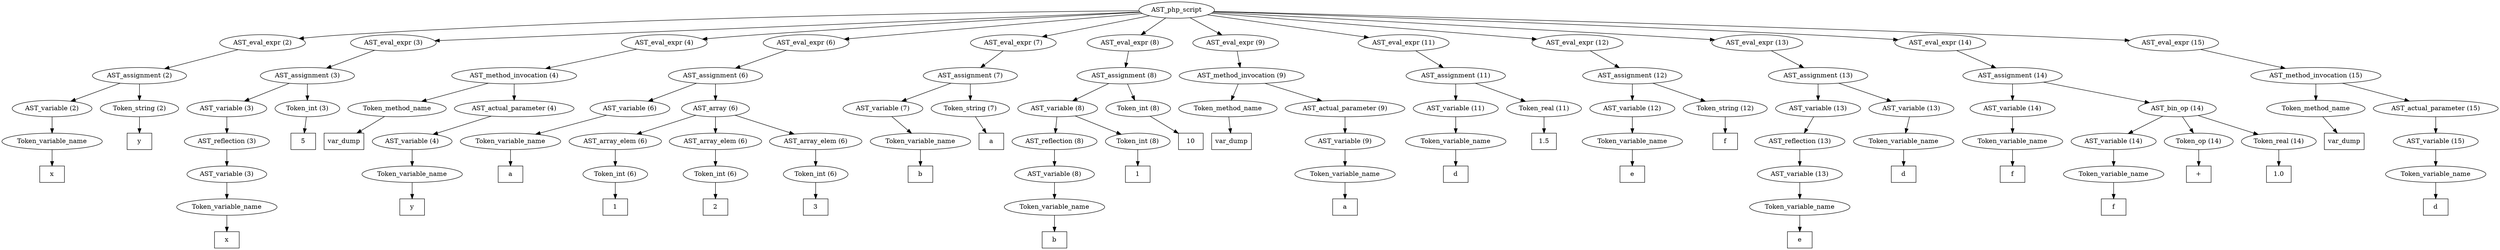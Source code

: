 /*
 * AST in dot format generated by phc -- the PHP compiler
 */

digraph AST {
node_0 [label="AST_php_script"];
node_1 [label="AST_eval_expr (2)"];
node_2 [label="AST_assignment (2)"];
node_3 [label="AST_variable (2)"];
node_4 [label="Token_variable_name"];
node_5 [label="x", shape=box]
node_4 -> node_5;
node_3 -> node_4;
node_6 [label="Token_string (2)"];
node_7 [label="y", shape=box]
node_6 -> node_7;
node_2 -> node_6;
node_2 -> node_3;
node_1 -> node_2;
node_8 [label="AST_eval_expr (3)"];
node_9 [label="AST_assignment (3)"];
node_10 [label="AST_variable (3)"];
node_11 [label="AST_reflection (3)"];
node_12 [label="AST_variable (3)"];
node_13 [label="Token_variable_name"];
node_14 [label="x", shape=box]
node_13 -> node_14;
node_12 -> node_13;
node_11 -> node_12;
node_10 -> node_11;
node_15 [label="Token_int (3)"];
node_16 [label="5", shape=box]
node_15 -> node_16;
node_9 -> node_15;
node_9 -> node_10;
node_8 -> node_9;
node_17 [label="AST_eval_expr (4)"];
node_18 [label="AST_method_invocation (4)"];
node_19 [label="Token_method_name"];
node_20 [label="var_dump", shape=box]
node_19 -> node_20;
node_21 [label="AST_actual_parameter (4)"];
node_22 [label="AST_variable (4)"];
node_23 [label="Token_variable_name"];
node_24 [label="y", shape=box]
node_23 -> node_24;
node_22 -> node_23;
node_21 -> node_22;
node_18 -> node_21;
node_18 -> node_19;
node_17 -> node_18;
node_25 [label="AST_eval_expr (6)"];
node_26 [label="AST_assignment (6)"];
node_27 [label="AST_variable (6)"];
node_28 [label="Token_variable_name"];
node_29 [label="a", shape=box]
node_28 -> node_29;
node_27 -> node_28;
node_30 [label="AST_array (6)"];
node_31 [label="AST_array_elem (6)"];
node_32 [label="Token_int (6)"];
node_33 [label="1", shape=box]
node_32 -> node_33;
node_31 -> node_32;
node_34 [label="AST_array_elem (6)"];
node_35 [label="Token_int (6)"];
node_36 [label="2", shape=box]
node_35 -> node_36;
node_34 -> node_35;
node_37 [label="AST_array_elem (6)"];
node_38 [label="Token_int (6)"];
node_39 [label="3", shape=box]
node_38 -> node_39;
node_37 -> node_38;
node_30 -> node_37;
node_30 -> node_34;
node_30 -> node_31;
node_26 -> node_30;
node_26 -> node_27;
node_25 -> node_26;
node_40 [label="AST_eval_expr (7)"];
node_41 [label="AST_assignment (7)"];
node_42 [label="AST_variable (7)"];
node_43 [label="Token_variable_name"];
node_44 [label="b", shape=box]
node_43 -> node_44;
node_42 -> node_43;
node_45 [label="Token_string (7)"];
node_46 [label="a", shape=box]
node_45 -> node_46;
node_41 -> node_45;
node_41 -> node_42;
node_40 -> node_41;
node_47 [label="AST_eval_expr (8)"];
node_48 [label="AST_assignment (8)"];
node_49 [label="AST_variable (8)"];
node_50 [label="AST_reflection (8)"];
node_51 [label="AST_variable (8)"];
node_52 [label="Token_variable_name"];
node_53 [label="b", shape=box]
node_52 -> node_53;
node_51 -> node_52;
node_50 -> node_51;
node_54 [label="Token_int (8)"];
node_55 [label="1", shape=box]
node_54 -> node_55;
node_49 -> node_54;
node_49 -> node_50;
node_56 [label="Token_int (8)"];
node_57 [label="10", shape=box]
node_56 -> node_57;
node_48 -> node_56;
node_48 -> node_49;
node_47 -> node_48;
node_58 [label="AST_eval_expr (9)"];
node_59 [label="AST_method_invocation (9)"];
node_60 [label="Token_method_name"];
node_61 [label="var_dump", shape=box]
node_60 -> node_61;
node_62 [label="AST_actual_parameter (9)"];
node_63 [label="AST_variable (9)"];
node_64 [label="Token_variable_name"];
node_65 [label="a", shape=box]
node_64 -> node_65;
node_63 -> node_64;
node_62 -> node_63;
node_59 -> node_62;
node_59 -> node_60;
node_58 -> node_59;
node_66 [label="AST_eval_expr (11)"];
node_67 [label="AST_assignment (11)"];
node_68 [label="AST_variable (11)"];
node_69 [label="Token_variable_name"];
node_70 [label="d", shape=box]
node_69 -> node_70;
node_68 -> node_69;
node_71 [label="Token_real (11)"];
node_72 [label="1.5", shape=box]
node_71 -> node_72;
node_67 -> node_71;
node_67 -> node_68;
node_66 -> node_67;
node_73 [label="AST_eval_expr (12)"];
node_74 [label="AST_assignment (12)"];
node_75 [label="AST_variable (12)"];
node_76 [label="Token_variable_name"];
node_77 [label="e", shape=box]
node_76 -> node_77;
node_75 -> node_76;
node_78 [label="Token_string (12)"];
node_79 [label="f", shape=box]
node_78 -> node_79;
node_74 -> node_78;
node_74 -> node_75;
node_73 -> node_74;
node_80 [label="AST_eval_expr (13)"];
node_81 [label="AST_assignment (13)"];
node_82 [label="AST_variable (13)"];
node_83 [label="AST_reflection (13)"];
node_84 [label="AST_variable (13)"];
node_85 [label="Token_variable_name"];
node_86 [label="e", shape=box]
node_85 -> node_86;
node_84 -> node_85;
node_83 -> node_84;
node_82 -> node_83;
node_87 [label="AST_variable (13)"];
node_88 [label="Token_variable_name"];
node_89 [label="d", shape=box]
node_88 -> node_89;
node_87 -> node_88;
node_81 -> node_87;
node_81 -> node_82;
node_80 -> node_81;
node_90 [label="AST_eval_expr (14)"];
node_91 [label="AST_assignment (14)"];
node_92 [label="AST_variable (14)"];
node_93 [label="Token_variable_name"];
node_94 [label="f", shape=box]
node_93 -> node_94;
node_92 -> node_93;
node_95 [label="AST_bin_op (14)"];
node_96 [label="AST_variable (14)"];
node_97 [label="Token_variable_name"];
node_98 [label="f", shape=box]
node_97 -> node_98;
node_96 -> node_97;
node_99 [label="Token_op (14)"];
node_100 [label="+", shape=box]
node_99 -> node_100;
node_101 [label="Token_real (14)"];
node_102 [label="1.0", shape=box]
node_101 -> node_102;
node_95 -> node_101;
node_95 -> node_99;
node_95 -> node_96;
node_91 -> node_95;
node_91 -> node_92;
node_90 -> node_91;
node_103 [label="AST_eval_expr (15)"];
node_104 [label="AST_method_invocation (15)"];
node_105 [label="Token_method_name"];
node_106 [label="var_dump", shape=box]
node_105 -> node_106;
node_107 [label="AST_actual_parameter (15)"];
node_108 [label="AST_variable (15)"];
node_109 [label="Token_variable_name"];
node_110 [label="d", shape=box]
node_109 -> node_110;
node_108 -> node_109;
node_107 -> node_108;
node_104 -> node_107;
node_104 -> node_105;
node_103 -> node_104;
node_0 -> node_103;
node_0 -> node_90;
node_0 -> node_80;
node_0 -> node_73;
node_0 -> node_66;
node_0 -> node_58;
node_0 -> node_47;
node_0 -> node_40;
node_0 -> node_25;
node_0 -> node_17;
node_0 -> node_8;
node_0 -> node_1;
}
